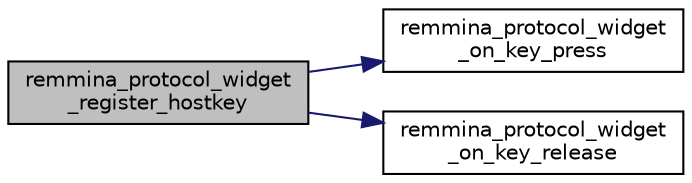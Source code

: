 digraph "remmina_protocol_widget_register_hostkey"
{
  edge [fontname="Helvetica",fontsize="10",labelfontname="Helvetica",labelfontsize="10"];
  node [fontname="Helvetica",fontsize="10",shape=record];
  rankdir="LR";
  Node3285 [label="remmina_protocol_widget\l_register_hostkey",height=0.2,width=0.4,color="black", fillcolor="grey75", style="filled", fontcolor="black"];
  Node3285 -> Node3286 [color="midnightblue",fontsize="10",style="solid",fontname="Helvetica"];
  Node3286 [label="remmina_protocol_widget\l_on_key_press",height=0.2,width=0.4,color="black", fillcolor="white", style="filled",URL="$remmina__protocol__widget_8c.html#a1caaa7bea6ef53e5c7e8109f3d0814e1"];
  Node3285 -> Node3287 [color="midnightblue",fontsize="10",style="solid",fontname="Helvetica"];
  Node3287 [label="remmina_protocol_widget\l_on_key_release",height=0.2,width=0.4,color="black", fillcolor="white", style="filled",URL="$remmina__protocol__widget_8c.html#ac1f95eb1e31c05ae0bc4027496ceafb0"];
}
